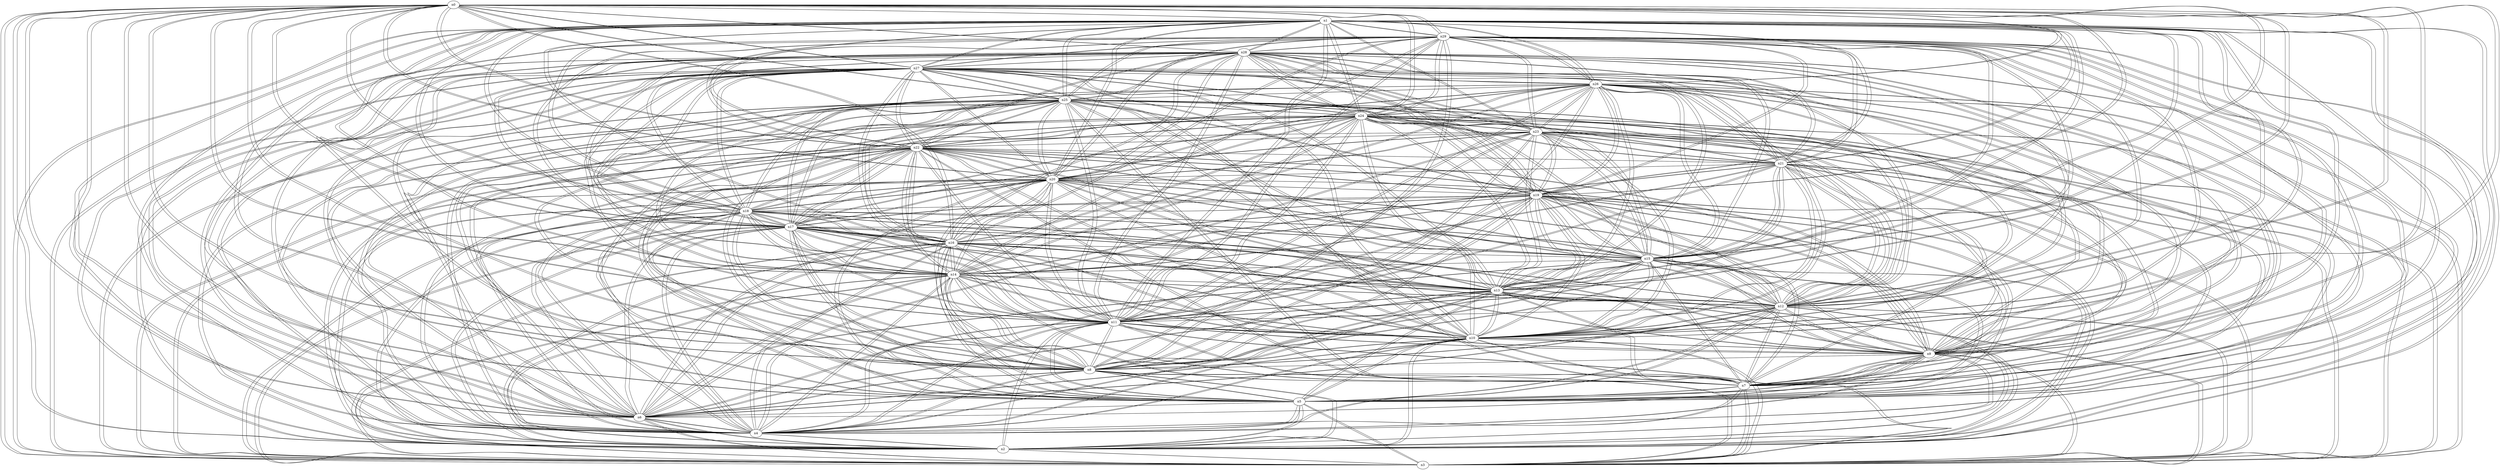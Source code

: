 graph {
n0;
n1;
n2;
n3;
n4;
n5;
n6;
n7;
n8;
n9;
n10;
n11;
n12;
n13;
n14;
n15;
n16;
n17;
n18;
n19;
n20;
n21;
n22;
n23;
n24;
n25;
n26;
n27;
n28;
n29;
n0 -- n5;
n0 -- n28;
n0 -- n14;
n0 -- n27;
n0 -- n1;
n0 -- n16;
n0 -- n9;
n0 -- n10;
n0 -- n8;
n0 -- n26;
n0 -- n2;
n0 -- n19;
n0 -- n13;
n0 -- n3;
n0 -- n6;
n0 -- n24;
n0 -- n29;
n0 -- n25;
n0 -- n12;
n0 -- n4;
n0 -- n11;
n0 -- n15;
n0 -- n22;
n0 -- n17;
n0 -- n20;
n0 -- n18;
n1 -- n5;
n1 -- n28;
n1 -- n14;
n1 -- n27;
n1 -- n7;
n1 -- n16;
n1 -- n9;
n1 -- n10;
n1 -- n8;
n1 -- n23;
n1 -- n26;
n1 -- n2;
n1 -- n19;
n1 -- n13;
n1 -- n3;
n1 -- n6;
n1 -- n21;
n1 -- n24;
n1 -- n29;
n1 -- n25;
n1 -- n0;
n1 -- n12;
n1 -- n4;
n1 -- n11;
n1 -- n15;
n1 -- n22;
n1 -- n17;
n1 -- n20;
n1 -- n18;
n2 -- n5;
n2 -- n28;
n2 -- n14;
n2 -- n27;
n2 -- n1;
n2 -- n16;
n2 -- n9;
n2 -- n10;
n2 -- n8;
n2 -- n19;
n2 -- n13;
n2 -- n3;
n2 -- n6;
n2 -- n24;
n2 -- n29;
n2 -- n25;
n2 -- n0;
n2 -- n12;
n2 -- n4;
n2 -- n11;
n2 -- n15;
n2 -- n22;
n2 -- n17;
n2 -- n20;
n2 -- n18;
n3 -- n5;
n3 -- n14;
n3 -- n27;
n3 -- n1;
n3 -- n7;
n3 -- n16;
n3 -- n9;
n3 -- n10;
n3 -- n8;
n3 -- n23;
n3 -- n26;
n3 -- n2;
n3 -- n19;
n3 -- n13;
n3 -- n6;
n3 -- n21;
n3 -- n24;
n3 -- n25;
n3 -- n0;
n3 -- n12;
n3 -- n11;
n3 -- n22;
n3 -- n17;
n3 -- n20;
n3 -- n18;
n4 -- n5;
n4 -- n28;
n4 -- n14;
n4 -- n27;
n4 -- n1;
n4 -- n7;
n4 -- n16;
n4 -- n9;
n4 -- n10;
n4 -- n8;
n4 -- n23;
n4 -- n26;
n4 -- n2;
n4 -- n19;
n4 -- n13;
n4 -- n6;
n4 -- n21;
n4 -- n24;
n4 -- n29;
n4 -- n25;
n4 -- n0;
n4 -- n12;
n4 -- n11;
n4 -- n15;
n4 -- n22;
n4 -- n17;
n4 -- n20;
n4 -- n18;
n5 -- n28;
n5 -- n14;
n5 -- n27;
n5 -- n1;
n5 -- n7;
n5 -- n16;
n5 -- n9;
n5 -- n10;
n5 -- n8;
n5 -- n23;
n5 -- n26;
n5 -- n2;
n5 -- n19;
n5 -- n13;
n5 -- n3;
n5 -- n6;
n5 -- n21;
n5 -- n24;
n5 -- n29;
n5 -- n25;
n5 -- n0;
n5 -- n12;
n5 -- n4;
n5 -- n11;
n5 -- n15;
n5 -- n22;
n5 -- n17;
n5 -- n20;
n5 -- n18;
n6 -- n5;
n6 -- n28;
n6 -- n14;
n6 -- n27;
n6 -- n1;
n6 -- n16;
n6 -- n9;
n6 -- n10;
n6 -- n8;
n6 -- n2;
n6 -- n19;
n6 -- n13;
n6 -- n3;
n6 -- n24;
n6 -- n29;
n6 -- n25;
n6 -- n0;
n6 -- n12;
n6 -- n4;
n6 -- n11;
n6 -- n15;
n6 -- n22;
n6 -- n17;
n6 -- n20;
n6 -- n18;
n7 -- n5;
n7 -- n28;
n7 -- n14;
n7 -- n21;
n7 -- n24;
n7 -- n27;
n7 -- n29;
n7 -- n1;
n7 -- n25;
n7 -- n9;
n7 -- n12;
n7 -- n10;
n7 -- n8;
n7 -- n23;
n7 -- n26;
n7 -- n4;
n7 -- n11;
n7 -- n15;
n7 -- n22;
n7 -- n17;
n7 -- n19;
n7 -- n13;
n7 -- n20;
n7 -- n3;
n8 -- n5;
n8 -- n28;
n8 -- n14;
n8 -- n27;
n8 -- n1;
n8 -- n7;
n8 -- n16;
n8 -- n9;
n8 -- n10;
n8 -- n23;
n8 -- n26;
n8 -- n2;
n8 -- n19;
n8 -- n13;
n8 -- n3;
n8 -- n6;
n8 -- n21;
n8 -- n24;
n8 -- n29;
n8 -- n25;
n8 -- n0;
n8 -- n12;
n8 -- n4;
n8 -- n11;
n8 -- n15;
n8 -- n22;
n8 -- n17;
n8 -- n20;
n8 -- n18;
n9 -- n5;
n9 -- n28;
n9 -- n14;
n9 -- n27;
n9 -- n1;
n9 -- n7;
n9 -- n16;
n9 -- n10;
n9 -- n8;
n9 -- n23;
n9 -- n26;
n9 -- n2;
n9 -- n19;
n9 -- n13;
n9 -- n3;
n9 -- n6;
n9 -- n21;
n9 -- n24;
n9 -- n29;
n9 -- n25;
n9 -- n0;
n9 -- n12;
n9 -- n4;
n9 -- n11;
n9 -- n15;
n9 -- n22;
n9 -- n17;
n9 -- n20;
n9 -- n18;
n10 -- n5;
n10 -- n28;
n10 -- n14;
n10 -- n27;
n10 -- n1;
n10 -- n7;
n10 -- n16;
n10 -- n9;
n10 -- n8;
n10 -- n23;
n10 -- n26;
n10 -- n2;
n10 -- n19;
n10 -- n13;
n10 -- n3;
n10 -- n6;
n10 -- n21;
n10 -- n24;
n10 -- n29;
n10 -- n25;
n10 -- n0;
n10 -- n12;
n10 -- n4;
n10 -- n11;
n10 -- n15;
n10 -- n22;
n10 -- n17;
n10 -- n20;
n10 -- n18;
n11 -- n5;
n11 -- n28;
n11 -- n14;
n11 -- n27;
n11 -- n1;
n11 -- n7;
n11 -- n16;
n11 -- n9;
n11 -- n10;
n11 -- n8;
n11 -- n23;
n11 -- n26;
n11 -- n2;
n11 -- n19;
n11 -- n13;
n11 -- n3;
n11 -- n6;
n11 -- n21;
n11 -- n24;
n11 -- n29;
n11 -- n25;
n11 -- n0;
n11 -- n12;
n11 -- n4;
n11 -- n15;
n11 -- n22;
n11 -- n17;
n11 -- n20;
n11 -- n18;
n12 -- n5;
n12 -- n28;
n12 -- n14;
n12 -- n27;
n12 -- n1;
n12 -- n7;
n12 -- n16;
n12 -- n9;
n12 -- n10;
n12 -- n8;
n12 -- n23;
n12 -- n26;
n12 -- n2;
n12 -- n19;
n12 -- n13;
n12 -- n3;
n12 -- n6;
n12 -- n21;
n12 -- n24;
n12 -- n29;
n12 -- n25;
n12 -- n0;
n12 -- n4;
n12 -- n11;
n12 -- n15;
n12 -- n22;
n12 -- n17;
n12 -- n20;
n12 -- n18;
n13 -- n5;
n13 -- n28;
n13 -- n14;
n13 -- n27;
n13 -- n1;
n13 -- n7;
n13 -- n16;
n13 -- n9;
n13 -- n10;
n13 -- n8;
n13 -- n23;
n13 -- n26;
n13 -- n2;
n13 -- n19;
n13 -- n3;
n13 -- n6;
n13 -- n24;
n13 -- n29;
n13 -- n25;
n13 -- n0;
n13 -- n12;
n13 -- n4;
n13 -- n11;
n13 -- n15;
n13 -- n22;
n13 -- n17;
n13 -- n20;
n13 -- n18;
n14 -- n5;
n14 -- n28;
n14 -- n27;
n14 -- n1;
n14 -- n7;
n14 -- n16;
n14 -- n9;
n14 -- n10;
n14 -- n8;
n14 -- n23;
n14 -- n26;
n14 -- n2;
n14 -- n19;
n14 -- n13;
n14 -- n3;
n14 -- n6;
n14 -- n21;
n14 -- n24;
n14 -- n29;
n14 -- n25;
n14 -- n0;
n14 -- n12;
n14 -- n4;
n14 -- n11;
n14 -- n15;
n14 -- n22;
n14 -- n17;
n14 -- n20;
n14 -- n18;
n15 -- n5;
n15 -- n28;
n15 -- n14;
n15 -- n27;
n15 -- n1;
n15 -- n7;
n15 -- n16;
n15 -- n9;
n15 -- n10;
n15 -- n8;
n15 -- n23;
n15 -- n26;
n15 -- n2;
n15 -- n19;
n15 -- n13;
n15 -- n6;
n15 -- n21;
n15 -- n24;
n15 -- n29;
n15 -- n25;
n15 -- n0;
n15 -- n12;
n15 -- n4;
n15 -- n11;
n15 -- n22;
n15 -- n17;
n15 -- n20;
n15 -- n18;
n16 -- n5;
n16 -- n28;
n16 -- n14;
n16 -- n27;
n16 -- n1;
n16 -- n9;
n16 -- n10;
n16 -- n8;
n16 -- n2;
n16 -- n19;
n16 -- n13;
n16 -- n3;
n16 -- n6;
n16 -- n24;
n16 -- n29;
n16 -- n25;
n16 -- n0;
n16 -- n12;
n16 -- n4;
n16 -- n11;
n16 -- n15;
n16 -- n22;
n16 -- n17;
n16 -- n20;
n16 -- n18;
n17 -- n5;
n17 -- n28;
n17 -- n14;
n17 -- n27;
n17 -- n1;
n17 -- n7;
n17 -- n16;
n17 -- n9;
n17 -- n10;
n17 -- n8;
n17 -- n23;
n17 -- n26;
n17 -- n2;
n17 -- n19;
n17 -- n13;
n17 -- n3;
n17 -- n6;
n17 -- n24;
n17 -- n29;
n17 -- n25;
n17 -- n0;
n17 -- n12;
n17 -- n4;
n17 -- n11;
n17 -- n15;
n17 -- n22;
n17 -- n20;
n17 -- n18;
n18 -- n5;
n18 -- n28;
n18 -- n14;
n18 -- n27;
n18 -- n1;
n18 -- n16;
n18 -- n9;
n18 -- n10;
n18 -- n8;
n18 -- n2;
n18 -- n19;
n18 -- n13;
n18 -- n3;
n18 -- n6;
n18 -- n24;
n18 -- n29;
n18 -- n25;
n18 -- n0;
n18 -- n12;
n18 -- n4;
n18 -- n11;
n18 -- n15;
n18 -- n22;
n18 -- n17;
n18 -- n20;
n19 -- n5;
n19 -- n28;
n19 -- n14;
n19 -- n27;
n19 -- n1;
n19 -- n7;
n19 -- n16;
n19 -- n9;
n19 -- n10;
n19 -- n8;
n19 -- n23;
n19 -- n26;
n19 -- n2;
n19 -- n13;
n19 -- n3;
n19 -- n6;
n19 -- n24;
n19 -- n29;
n19 -- n25;
n19 -- n0;
n19 -- n12;
n19 -- n4;
n19 -- n11;
n19 -- n15;
n19 -- n22;
n19 -- n17;
n19 -- n20;
n19 -- n18;
n20 -- n5;
n20 -- n28;
n20 -- n14;
n20 -- n27;
n20 -- n1;
n20 -- n7;
n20 -- n16;
n20 -- n9;
n20 -- n10;
n20 -- n8;
n20 -- n23;
n20 -- n26;
n20 -- n2;
n20 -- n19;
n20 -- n13;
n20 -- n3;
n20 -- n6;
n20 -- n21;
n20 -- n24;
n20 -- n29;
n20 -- n25;
n20 -- n0;
n20 -- n12;
n20 -- n4;
n20 -- n11;
n20 -- n15;
n20 -- n22;
n20 -- n17;
n20 -- n18;
n21 -- n5;
n21 -- n28;
n21 -- n14;
n21 -- n24;
n21 -- n27;
n21 -- n29;
n21 -- n1;
n21 -- n7;
n21 -- n25;
n21 -- n9;
n21 -- n12;
n21 -- n10;
n21 -- n8;
n21 -- n23;
n21 -- n26;
n21 -- n4;
n21 -- n11;
n21 -- n15;
n21 -- n22;
n21 -- n20;
n21 -- n3;
n22 -- n5;
n22 -- n28;
n22 -- n14;
n22 -- n27;
n22 -- n1;
n22 -- n7;
n22 -- n16;
n22 -- n9;
n22 -- n10;
n22 -- n8;
n22 -- n23;
n22 -- n26;
n22 -- n2;
n22 -- n19;
n22 -- n13;
n22 -- n3;
n22 -- n6;
n22 -- n21;
n22 -- n24;
n22 -- n29;
n22 -- n25;
n22 -- n0;
n22 -- n12;
n22 -- n4;
n22 -- n11;
n22 -- n15;
n22 -- n17;
n22 -- n20;
n22 -- n18;
n23 -- n5;
n23 -- n28;
n23 -- n14;
n23 -- n21;
n23 -- n24;
n23 -- n27;
n23 -- n29;
n23 -- n1;
n23 -- n7;
n23 -- n25;
n23 -- n9;
n23 -- n12;
n23 -- n10;
n23 -- n8;
n23 -- n26;
n23 -- n4;
n23 -- n11;
n23 -- n15;
n23 -- n22;
n23 -- n17;
n23 -- n19;
n23 -- n13;
n23 -- n20;
n23 -- n3;
n24 -- n5;
n24 -- n28;
n24 -- n14;
n24 -- n27;
n24 -- n1;
n24 -- n7;
n24 -- n16;
n24 -- n9;
n24 -- n10;
n24 -- n8;
n24 -- n23;
n24 -- n26;
n24 -- n2;
n24 -- n19;
n24 -- n13;
n24 -- n3;
n24 -- n6;
n24 -- n21;
n24 -- n29;
n24 -- n25;
n24 -- n0;
n24 -- n12;
n24 -- n4;
n24 -- n11;
n24 -- n15;
n24 -- n22;
n24 -- n17;
n24 -- n20;
n24 -- n18;
n25 -- n5;
n25 -- n28;
n25 -- n14;
n25 -- n27;
n25 -- n1;
n25 -- n7;
n25 -- n16;
n25 -- n9;
n25 -- n10;
n25 -- n8;
n25 -- n23;
n25 -- n26;
n25 -- n2;
n25 -- n19;
n25 -- n13;
n25 -- n3;
n25 -- n6;
n25 -- n21;
n25 -- n24;
n25 -- n29;
n25 -- n0;
n25 -- n12;
n25 -- n4;
n25 -- n11;
n25 -- n15;
n25 -- n22;
n25 -- n17;
n25 -- n20;
n25 -- n18;
n26 -- n5;
n26 -- n28;
n26 -- n14;
n26 -- n27;
n26 -- n1;
n26 -- n7;
n26 -- n9;
n26 -- n10;
n26 -- n8;
n26 -- n23;
n26 -- n19;
n26 -- n13;
n26 -- n3;
n26 -- n21;
n26 -- n24;
n26 -- n29;
n26 -- n25;
n26 -- n0;
n26 -- n12;
n26 -- n4;
n26 -- n11;
n26 -- n15;
n26 -- n22;
n26 -- n17;
n26 -- n20;
n27 -- n5;
n27 -- n28;
n27 -- n14;
n27 -- n1;
n27 -- n7;
n27 -- n16;
n27 -- n9;
n27 -- n10;
n27 -- n8;
n27 -- n23;
n27 -- n26;
n27 -- n2;
n27 -- n19;
n27 -- n13;
n27 -- n3;
n27 -- n6;
n27 -- n21;
n27 -- n24;
n27 -- n29;
n27 -- n25;
n27 -- n0;
n27 -- n12;
n27 -- n4;
n27 -- n11;
n27 -- n15;
n27 -- n22;
n27 -- n17;
n27 -- n20;
n27 -- n18;
n28 -- n5;
n28 -- n14;
n28 -- n27;
n28 -- n1;
n28 -- n7;
n28 -- n16;
n28 -- n9;
n28 -- n10;
n28 -- n8;
n28 -- n23;
n28 -- n26;
n28 -- n2;
n28 -- n19;
n28 -- n13;
n28 -- n6;
n28 -- n21;
n28 -- n24;
n28 -- n29;
n28 -- n25;
n28 -- n0;
n28 -- n12;
n28 -- n4;
n28 -- n11;
n28 -- n15;
n28 -- n22;
n28 -- n17;
n28 -- n20;
n28 -- n18;
n29 -- n5;
n29 -- n28;
n29 -- n14;
n29 -- n27;
n29 -- n1;
n29 -- n7;
n29 -- n16;
n29 -- n9;
n29 -- n10;
n29 -- n8;
n29 -- n23;
n29 -- n26;
n29 -- n2;
n29 -- n19;
n29 -- n13;
n29 -- n6;
n29 -- n21;
n29 -- n24;
n29 -- n25;
n29 -- n0;
n29 -- n12;
n29 -- n4;
n29 -- n11;
n29 -- n15;
n29 -- n22;
n29 -- n17;
n29 -- n20;
n29 -- n18;
}
